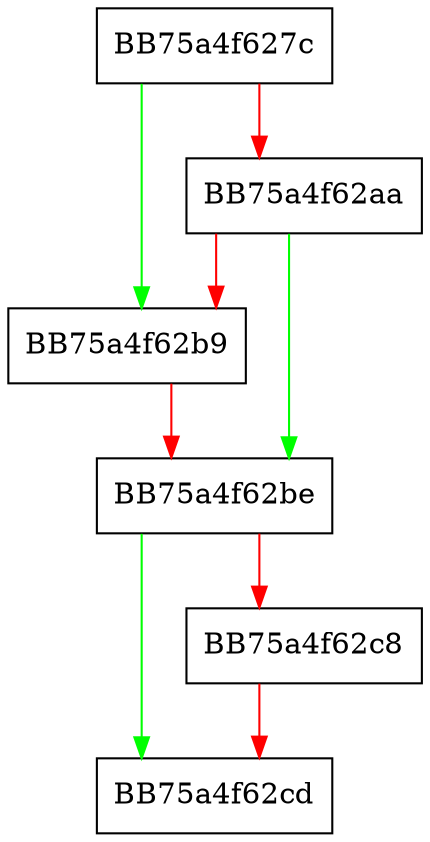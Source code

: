 digraph erase {
  node [shape="box"];
  graph [splines=ortho];
  BB75a4f627c -> BB75a4f62b9 [color="green"];
  BB75a4f627c -> BB75a4f62aa [color="red"];
  BB75a4f62aa -> BB75a4f62be [color="green"];
  BB75a4f62aa -> BB75a4f62b9 [color="red"];
  BB75a4f62b9 -> BB75a4f62be [color="red"];
  BB75a4f62be -> BB75a4f62cd [color="green"];
  BB75a4f62be -> BB75a4f62c8 [color="red"];
  BB75a4f62c8 -> BB75a4f62cd [color="red"];
}